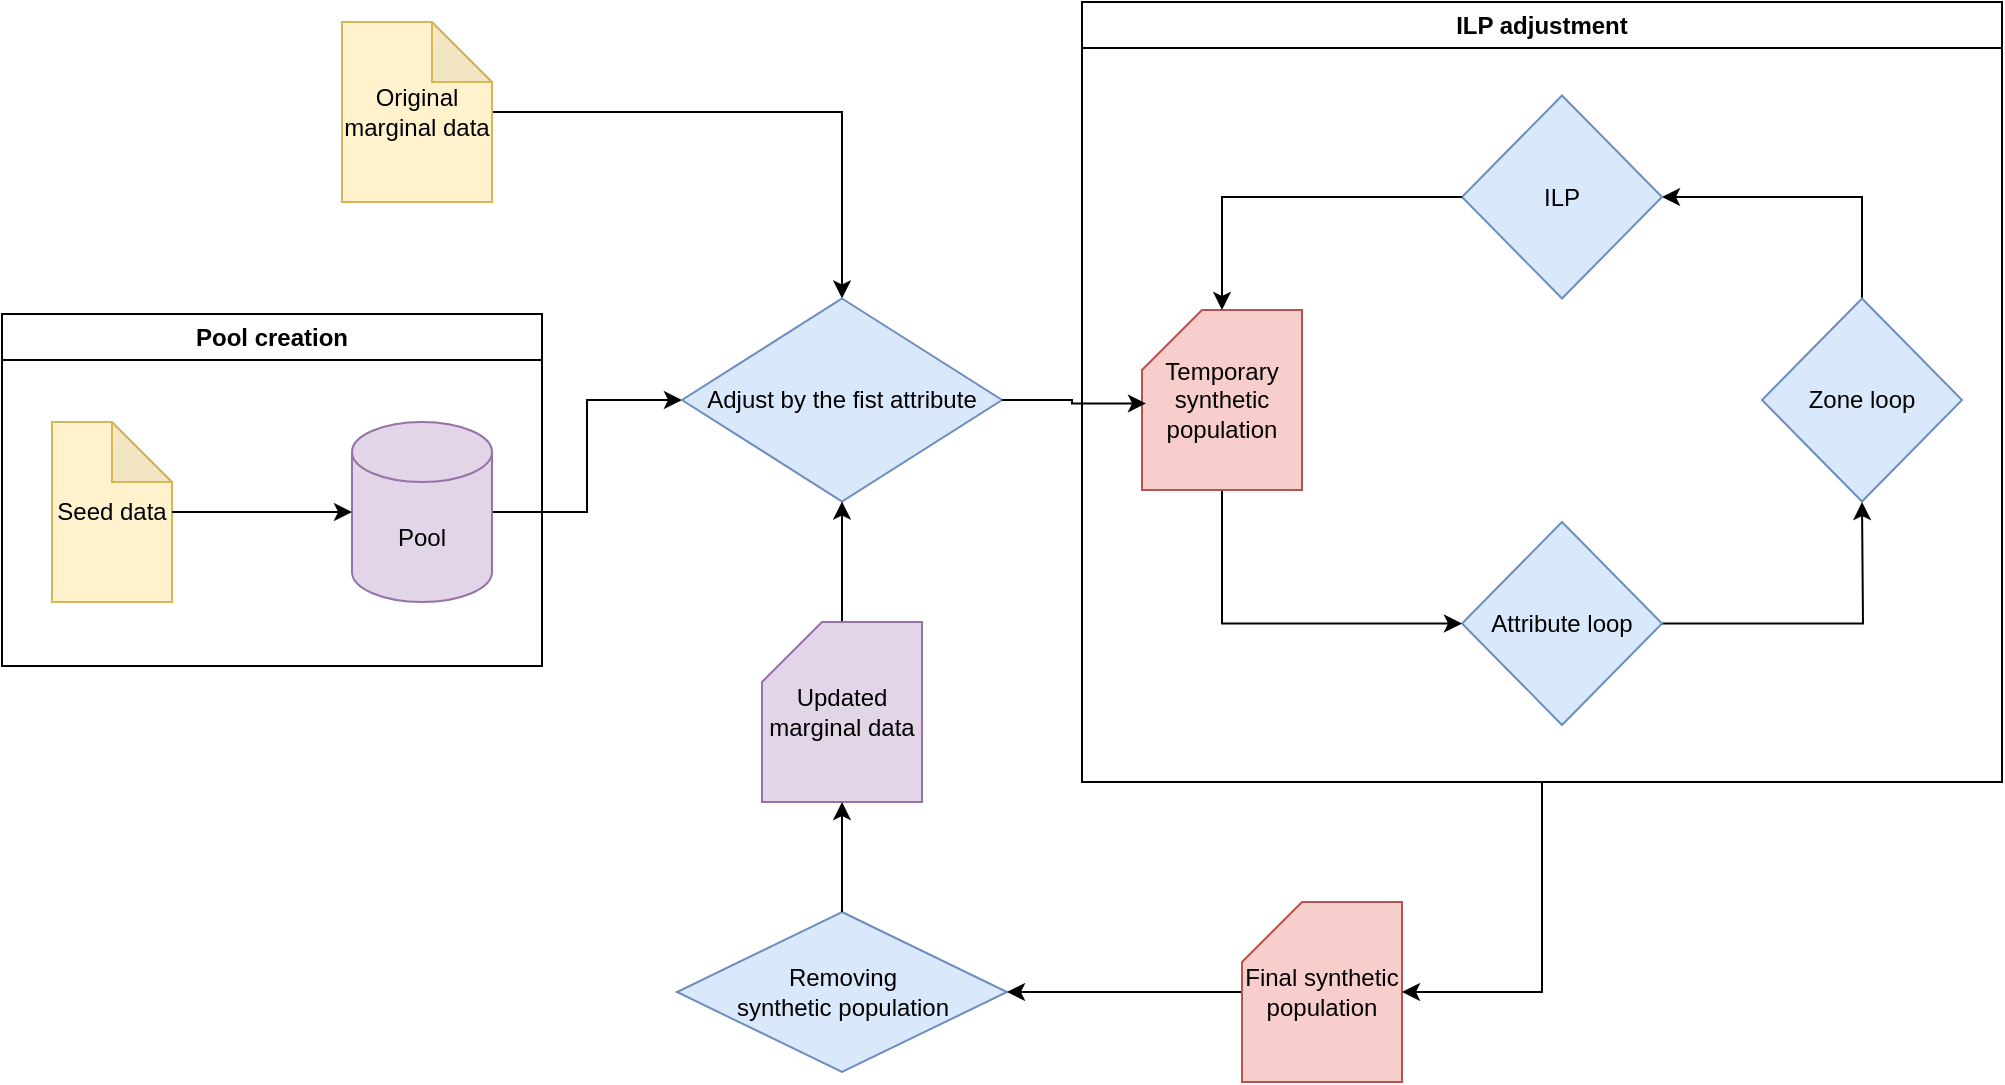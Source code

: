 <mxfile version="26.0.13">
  <diagram name="Page-1" id="V8h3XRpxRsBeGk3cEkpC">
    <mxGraphModel dx="1588" dy="840" grid="1" gridSize="10" guides="1" tooltips="1" connect="1" arrows="1" fold="1" page="1" pageScale="1" pageWidth="1169" pageHeight="827" math="0" shadow="0">
      <root>
        <mxCell id="0" />
        <mxCell id="1" parent="0" />
        <mxCell id="Iaub3CAc_w1qITWn0uHp-1" value="Seed data" style="shape=note;whiteSpace=wrap;html=1;backgroundOutline=1;darkOpacity=0.05;fillColor=#fff2cc;strokeColor=#d6b656;" vertex="1" parent="1">
          <mxGeometry x="125" y="380" width="60" height="90" as="geometry" />
        </mxCell>
        <mxCell id="Iaub3CAc_w1qITWn0uHp-15" style="edgeStyle=orthogonalEdgeStyle;rounded=0;orthogonalLoop=1;jettySize=auto;html=1;entryX=0.5;entryY=0;entryDx=0;entryDy=0;" edge="1" parent="1" source="Iaub3CAc_w1qITWn0uHp-2" target="Iaub3CAc_w1qITWn0uHp-6">
          <mxGeometry relative="1" as="geometry" />
        </mxCell>
        <mxCell id="Iaub3CAc_w1qITWn0uHp-2" value="Original marginal data" style="shape=note;whiteSpace=wrap;html=1;backgroundOutline=1;darkOpacity=0.05;fillColor=#fff2cc;strokeColor=#d6b656;" vertex="1" parent="1">
          <mxGeometry x="270" y="180" width="75" height="90" as="geometry" />
        </mxCell>
        <mxCell id="Iaub3CAc_w1qITWn0uHp-14" style="edgeStyle=orthogonalEdgeStyle;rounded=0;orthogonalLoop=1;jettySize=auto;html=1;entryX=0;entryY=0.5;entryDx=0;entryDy=0;" edge="1" parent="1" source="Iaub3CAc_w1qITWn0uHp-4" target="Iaub3CAc_w1qITWn0uHp-6">
          <mxGeometry relative="1" as="geometry" />
        </mxCell>
        <mxCell id="Iaub3CAc_w1qITWn0uHp-4" value="Pool" style="shape=cylinder3;whiteSpace=wrap;html=1;boundedLbl=1;backgroundOutline=1;size=15;fillColor=#e1d5e7;strokeColor=#9673a6;" vertex="1" parent="1">
          <mxGeometry x="275" y="380" width="70" height="90" as="geometry" />
        </mxCell>
        <mxCell id="Iaub3CAc_w1qITWn0uHp-5" style="edgeStyle=orthogonalEdgeStyle;rounded=0;orthogonalLoop=1;jettySize=auto;html=1;entryX=0;entryY=0.5;entryDx=0;entryDy=0;entryPerimeter=0;" edge="1" parent="1" source="Iaub3CAc_w1qITWn0uHp-1" target="Iaub3CAc_w1qITWn0uHp-4">
          <mxGeometry relative="1" as="geometry" />
        </mxCell>
        <mxCell id="Iaub3CAc_w1qITWn0uHp-6" value="Adjust by the fist attribute" style="rhombus;whiteSpace=wrap;html=1;fillColor=#dae8fc;strokeColor=#6c8ebf;" vertex="1" parent="1">
          <mxGeometry x="440" y="318.25" width="160" height="101.5" as="geometry" />
        </mxCell>
        <mxCell id="Iaub3CAc_w1qITWn0uHp-18" style="edgeStyle=orthogonalEdgeStyle;rounded=0;orthogonalLoop=1;jettySize=auto;html=1;" edge="1" parent="1" source="Iaub3CAc_w1qITWn0uHp-7">
          <mxGeometry relative="1" as="geometry">
            <mxPoint x="1030" y="420" as="targetPoint" />
          </mxGeometry>
        </mxCell>
        <mxCell id="Iaub3CAc_w1qITWn0uHp-7" value="Attribute loop" style="rhombus;whiteSpace=wrap;html=1;fillColor=#dae8fc;strokeColor=#6c8ebf;" vertex="1" parent="1">
          <mxGeometry x="830" y="430" width="100" height="101.5" as="geometry" />
        </mxCell>
        <mxCell id="Iaub3CAc_w1qITWn0uHp-19" style="edgeStyle=orthogonalEdgeStyle;rounded=0;orthogonalLoop=1;jettySize=auto;html=1;entryX=1;entryY=0.5;entryDx=0;entryDy=0;" edge="1" parent="1" source="Iaub3CAc_w1qITWn0uHp-8" target="Iaub3CAc_w1qITWn0uHp-10">
          <mxGeometry relative="1" as="geometry">
            <Array as="points">
              <mxPoint x="1030" y="268" />
            </Array>
          </mxGeometry>
        </mxCell>
        <mxCell id="Iaub3CAc_w1qITWn0uHp-8" value="Zone loop" style="rhombus;whiteSpace=wrap;html=1;fillColor=#dae8fc;strokeColor=#6c8ebf;" vertex="1" parent="1">
          <mxGeometry x="980" y="318.25" width="100" height="101.5" as="geometry" />
        </mxCell>
        <mxCell id="Iaub3CAc_w1qITWn0uHp-17" style="edgeStyle=orthogonalEdgeStyle;rounded=0;orthogonalLoop=1;jettySize=auto;html=1;entryX=0;entryY=0.5;entryDx=0;entryDy=0;" edge="1" parent="1" source="Iaub3CAc_w1qITWn0uHp-9" target="Iaub3CAc_w1qITWn0uHp-7">
          <mxGeometry relative="1" as="geometry">
            <Array as="points">
              <mxPoint x="710" y="481" />
            </Array>
          </mxGeometry>
        </mxCell>
        <mxCell id="Iaub3CAc_w1qITWn0uHp-9" value="Temporary synthetic population" style="shape=card;whiteSpace=wrap;html=1;fillColor=#f8cecc;strokeColor=#b85450;" vertex="1" parent="1">
          <mxGeometry x="670" y="324" width="80" height="90" as="geometry" />
        </mxCell>
        <mxCell id="Iaub3CAc_w1qITWn0uHp-10" value="ILP" style="rhombus;whiteSpace=wrap;html=1;fillColor=#dae8fc;strokeColor=#6c8ebf;" vertex="1" parent="1">
          <mxGeometry x="830" y="216.75" width="100" height="101.5" as="geometry" />
        </mxCell>
        <mxCell id="Iaub3CAc_w1qITWn0uHp-11" value="Removing&lt;br&gt;synthetic population" style="rhombus;whiteSpace=wrap;html=1;fillColor=#dae8fc;strokeColor=#6c8ebf;" vertex="1" parent="1">
          <mxGeometry x="437.5" y="625" width="165" height="80" as="geometry" />
        </mxCell>
        <mxCell id="Iaub3CAc_w1qITWn0uHp-27" style="edgeStyle=orthogonalEdgeStyle;rounded=0;orthogonalLoop=1;jettySize=auto;html=1;entryX=0.5;entryY=1;entryDx=0;entryDy=0;" edge="1" parent="1" source="Iaub3CAc_w1qITWn0uHp-12" target="Iaub3CAc_w1qITWn0uHp-6">
          <mxGeometry relative="1" as="geometry" />
        </mxCell>
        <mxCell id="Iaub3CAc_w1qITWn0uHp-12" value="Updated marginal data" style="shape=card;whiteSpace=wrap;html=1;fillColor=#e1d5e7;strokeColor=#9673a6;" vertex="1" parent="1">
          <mxGeometry x="480" y="480" width="80" height="90" as="geometry" />
        </mxCell>
        <mxCell id="Iaub3CAc_w1qITWn0uHp-25" style="edgeStyle=orthogonalEdgeStyle;rounded=0;orthogonalLoop=1;jettySize=auto;html=1;entryX=1;entryY=0.5;entryDx=0;entryDy=0;" edge="1" parent="1" source="Iaub3CAc_w1qITWn0uHp-13" target="Iaub3CAc_w1qITWn0uHp-11">
          <mxGeometry relative="1" as="geometry" />
        </mxCell>
        <mxCell id="Iaub3CAc_w1qITWn0uHp-13" value="Final synthetic population" style="shape=card;whiteSpace=wrap;html=1;fillColor=#f8cecc;strokeColor=#b85450;" vertex="1" parent="1">
          <mxGeometry x="720" y="620" width="80" height="90" as="geometry" />
        </mxCell>
        <mxCell id="Iaub3CAc_w1qITWn0uHp-20" style="edgeStyle=orthogonalEdgeStyle;rounded=0;orthogonalLoop=1;jettySize=auto;html=1;entryX=0.5;entryY=0;entryDx=0;entryDy=0;entryPerimeter=0;" edge="1" parent="1" source="Iaub3CAc_w1qITWn0uHp-10" target="Iaub3CAc_w1qITWn0uHp-9">
          <mxGeometry relative="1" as="geometry" />
        </mxCell>
        <mxCell id="Iaub3CAc_w1qITWn0uHp-21" style="edgeStyle=orthogonalEdgeStyle;rounded=0;orthogonalLoop=1;jettySize=auto;html=1;entryX=0.025;entryY=0.519;entryDx=0;entryDy=0;entryPerimeter=0;" edge="1" parent="1" source="Iaub3CAc_w1qITWn0uHp-6" target="Iaub3CAc_w1qITWn0uHp-9">
          <mxGeometry relative="1" as="geometry" />
        </mxCell>
        <mxCell id="Iaub3CAc_w1qITWn0uHp-22" value="Pool creation" style="swimlane;whiteSpace=wrap;html=1;" vertex="1" parent="1">
          <mxGeometry x="100" y="326" width="270" height="176" as="geometry" />
        </mxCell>
        <mxCell id="Iaub3CAc_w1qITWn0uHp-23" value="ILP adjustment" style="swimlane;whiteSpace=wrap;html=1;" vertex="1" parent="1">
          <mxGeometry x="640" y="170" width="460" height="390" as="geometry" />
        </mxCell>
        <mxCell id="Iaub3CAc_w1qITWn0uHp-24" style="edgeStyle=orthogonalEdgeStyle;rounded=0;orthogonalLoop=1;jettySize=auto;html=1;entryX=1;entryY=0.5;entryDx=0;entryDy=0;entryPerimeter=0;" edge="1" parent="1" source="Iaub3CAc_w1qITWn0uHp-23" target="Iaub3CAc_w1qITWn0uHp-13">
          <mxGeometry relative="1" as="geometry" />
        </mxCell>
        <mxCell id="Iaub3CAc_w1qITWn0uHp-26" style="edgeStyle=orthogonalEdgeStyle;rounded=0;orthogonalLoop=1;jettySize=auto;html=1;entryX=0.5;entryY=1;entryDx=0;entryDy=0;entryPerimeter=0;" edge="1" parent="1" source="Iaub3CAc_w1qITWn0uHp-11" target="Iaub3CAc_w1qITWn0uHp-12">
          <mxGeometry relative="1" as="geometry" />
        </mxCell>
      </root>
    </mxGraphModel>
  </diagram>
</mxfile>
